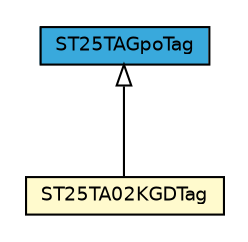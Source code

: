 #!/usr/local/bin/dot
#
# Class diagram 
# Generated by UMLGraph version R5_7_2-3-gee82a7 (http://www.umlgraph.org/)
#

digraph G {
	edge [fontname="Helvetica",fontsize=10,labelfontname="Helvetica",labelfontsize=10];
	node [fontname="Helvetica",fontsize=10,shape=plaintext];
	nodesep=0.25;
	ranksep=0.5;
	// com.st.st25sdk.type4a.st25ta.ST25TA02KGDTag
	c21824 [label=<<table title="com.st.st25sdk.type4a.st25ta.ST25TA02KGDTag" border="0" cellborder="1" cellspacing="0" cellpadding="2" port="p" bgcolor="lemonChiffon" href="./ST25TA02KGDTag.html">
		<tr><td><table border="0" cellspacing="0" cellpadding="1">
<tr><td align="center" balign="center"> ST25TA02KGDTag </td></tr>
		</table></td></tr>
		</table>>, URL="./ST25TA02KGDTag.html", fontname="Helvetica", fontcolor="black", fontsize=9.0];
	// com.st.st25sdk.type4a.st25ta.ST25TAGpoTag
	c21829 [label=<<table title="com.st.st25sdk.type4a.st25ta.ST25TAGpoTag" border="0" cellborder="1" cellspacing="0" cellpadding="2" port="p" bgcolor="#39a9dc" href="./ST25TAGpoTag.html">
		<tr><td><table border="0" cellspacing="0" cellpadding="1">
<tr><td align="center" balign="center"> ST25TAGpoTag </td></tr>
		</table></td></tr>
		</table>>, URL="./ST25TAGpoTag.html", fontname="Helvetica", fontcolor="black", fontsize=9.0];
	//com.st.st25sdk.type4a.st25ta.ST25TA02KGDTag extends com.st.st25sdk.type4a.st25ta.ST25TAGpoTag
	c21829:p -> c21824:p [dir=back,arrowtail=empty];
}

